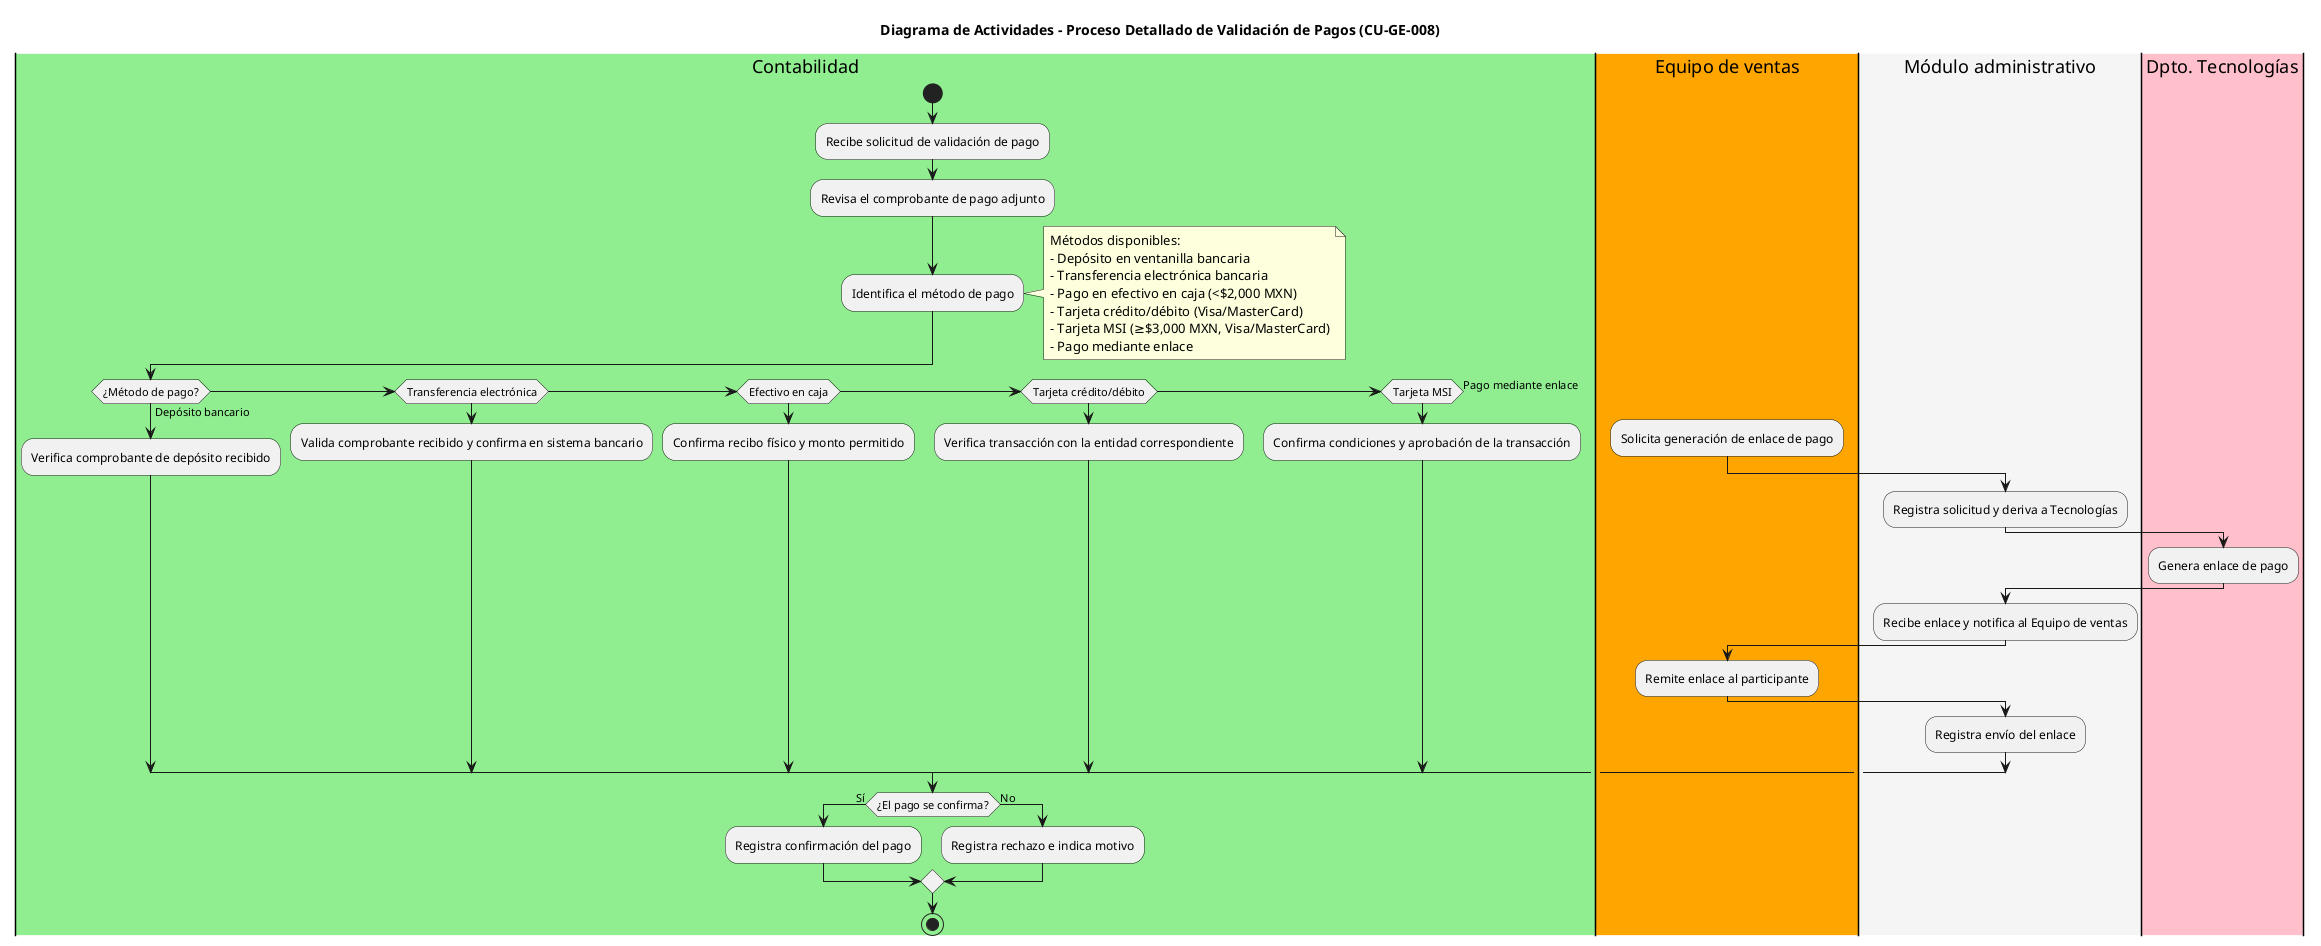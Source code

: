 @startuml CU-GE-008_Validacion_Pagos_Detallado
title Diagrama de Actividades - Proceso Detallado de Validación de Pagos (CU-GE-008)

|#lightgreen|Contabilidad|
start
:Recibe solicitud de validación de pago;
:Revisa el comprobante de pago adjunto;
:Identifica el método de pago;
note right
  Métodos disponibles:
  - Depósito en ventanilla bancaria
  - Transferencia electrónica bancaria
  - Pago en efectivo en caja (<$2,000 MXN)
  - Tarjeta crédito/débito (Visa/MasterCard)
  - Tarjeta MSI (≥$3,000 MXN, Visa/MasterCard)
  - Pago mediante enlace
end note

if (¿Método de pago?) then (Depósito bancario)
  :Verifica comprobante de depósito recibido;
elseif (Transferencia electrónica) then 
  :Valida comprobante recibido y confirma en sistema bancario;
elseif (Efectivo en caja) then
  :Confirma recibo físico y monto permitido;
elseif (Tarjeta crédito/débito) then
  :Verifica transacción con la entidad correspondiente;
elseif (Tarjeta MSI) then
  :Confirma condiciones y aprobación de la transacción;
else (Pago mediante enlace)
  |#orange|Equipo de ventas|
  :Solicita generación de enlace de pago;
  |#whitesmoke|Módulo administrativo|
  :Registra solicitud y deriva a Tecnologías;
  |#pink|Dpto. Tecnologías|
  :Genera enlace de pago;
  |#whitesmoke|Módulo administrativo|
  :Recibe enlace y notifica al Equipo de ventas;
  |#orange|Equipo de ventas|
  :Remite enlace al participante;
  |#whitesmoke|Módulo administrativo|
  :Registra envío del enlace;
  |#lightgreen|Contabilidad|
  ' Eliminado paso redundante de verificación posterior a la condición
endif

if (¿El pago se confirma?) then (Sí)
  :Registra confirmación del pago;
else (No)
  :Registra rechazo e indica motivo;
endif

stop
@enduml
